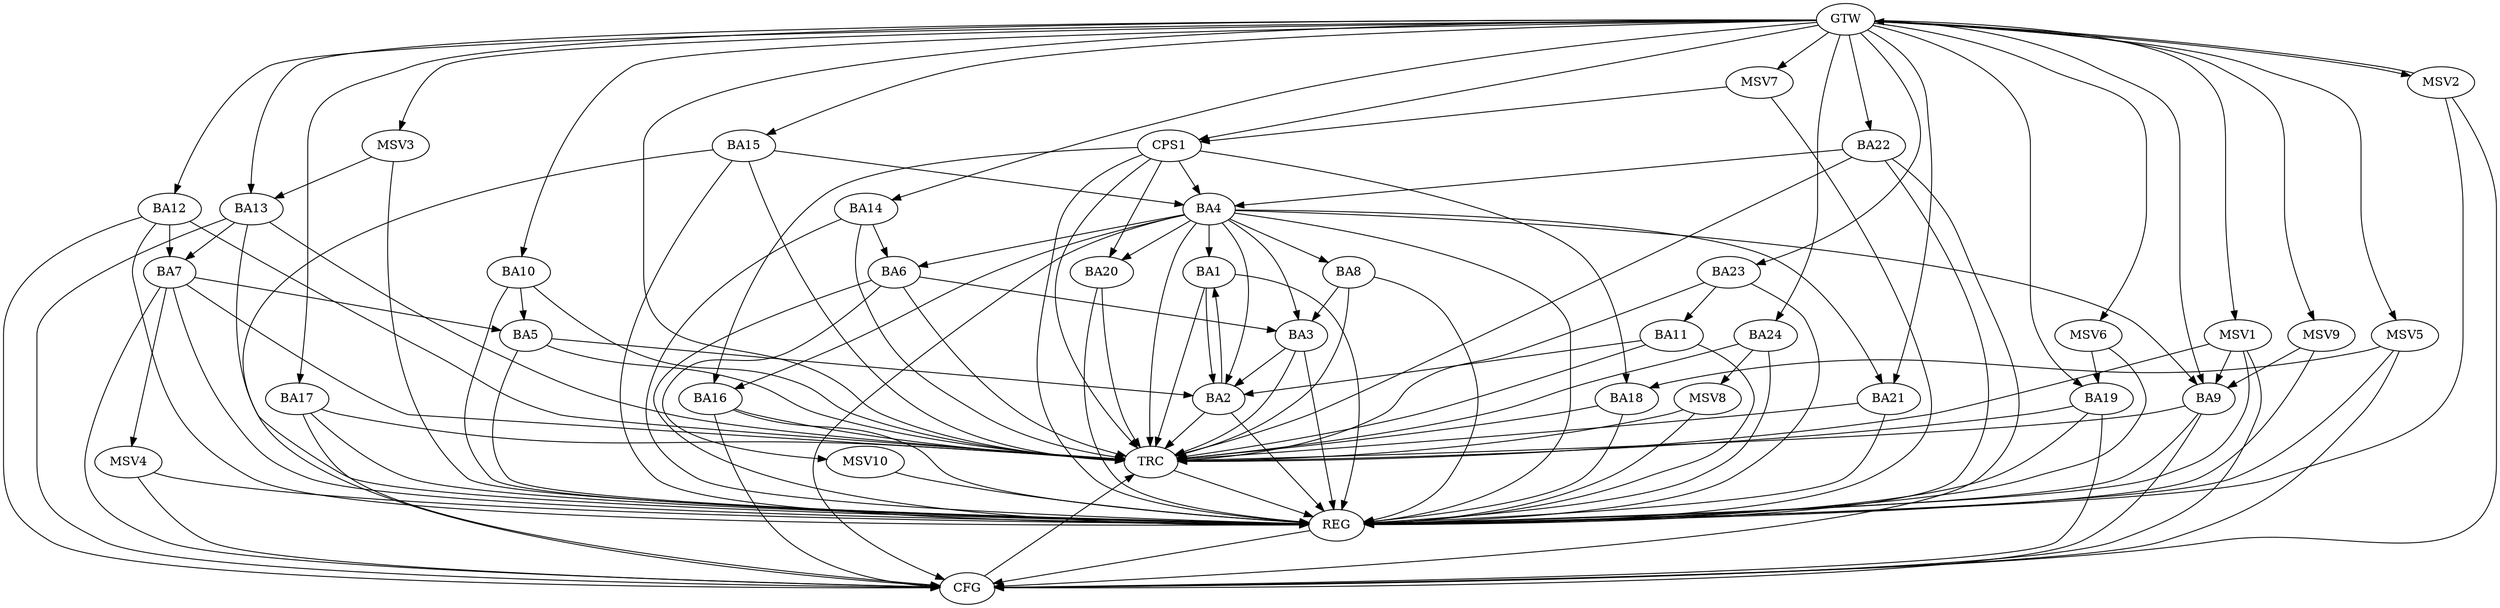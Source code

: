 strict digraph G {
  BA1 [ label="BA1" ];
  BA2 [ label="BA2" ];
  BA3 [ label="BA3" ];
  BA4 [ label="BA4" ];
  BA5 [ label="BA5" ];
  BA6 [ label="BA6" ];
  BA7 [ label="BA7" ];
  BA8 [ label="BA8" ];
  BA9 [ label="BA9" ];
  BA10 [ label="BA10" ];
  BA11 [ label="BA11" ];
  BA12 [ label="BA12" ];
  BA13 [ label="BA13" ];
  BA14 [ label="BA14" ];
  BA15 [ label="BA15" ];
  BA16 [ label="BA16" ];
  BA17 [ label="BA17" ];
  BA18 [ label="BA18" ];
  BA19 [ label="BA19" ];
  BA20 [ label="BA20" ];
  BA21 [ label="BA21" ];
  BA22 [ label="BA22" ];
  BA23 [ label="BA23" ];
  BA24 [ label="BA24" ];
  CPS1 [ label="CPS1" ];
  GTW [ label="GTW" ];
  REG [ label="REG" ];
  CFG [ label="CFG" ];
  TRC [ label="TRC" ];
  MSV1 [ label="MSV1" ];
  MSV2 [ label="MSV2" ];
  MSV3 [ label="MSV3" ];
  MSV4 [ label="MSV4" ];
  MSV5 [ label="MSV5" ];
  MSV6 [ label="MSV6" ];
  MSV7 [ label="MSV7" ];
  MSV8 [ label="MSV8" ];
  MSV9 [ label="MSV9" ];
  MSV10 [ label="MSV10" ];
  BA1 -> BA2;
  BA2 -> BA1;
  BA3 -> BA2;
  BA4 -> BA2;
  BA5 -> BA2;
  BA6 -> BA3;
  BA7 -> BA5;
  BA8 -> BA3;
  BA10 -> BA5;
  BA11 -> BA2;
  BA12 -> BA7;
  BA13 -> BA7;
  BA14 -> BA6;
  BA15 -> BA4;
  BA22 -> BA4;
  BA23 -> BA11;
  CPS1 -> BA18;
  CPS1 -> BA20;
  CPS1 -> BA16;
  CPS1 -> BA4;
  GTW -> BA9;
  GTW -> BA10;
  GTW -> BA12;
  GTW -> BA13;
  GTW -> BA14;
  GTW -> BA15;
  GTW -> BA17;
  GTW -> BA19;
  GTW -> BA21;
  GTW -> BA22;
  GTW -> BA23;
  GTW -> BA24;
  GTW -> CPS1;
  BA1 -> REG;
  BA2 -> REG;
  BA3 -> REG;
  BA4 -> REG;
  BA5 -> REG;
  BA6 -> REG;
  BA7 -> REG;
  BA8 -> REG;
  BA9 -> REG;
  BA10 -> REG;
  BA11 -> REG;
  BA12 -> REG;
  BA13 -> REG;
  BA14 -> REG;
  BA15 -> REG;
  BA16 -> REG;
  BA17 -> REG;
  BA18 -> REG;
  BA19 -> REG;
  BA20 -> REG;
  BA21 -> REG;
  BA22 -> REG;
  BA23 -> REG;
  BA24 -> REG;
  CPS1 -> REG;
  BA13 -> CFG;
  BA9 -> CFG;
  BA19 -> CFG;
  BA16 -> CFG;
  BA12 -> CFG;
  BA7 -> CFG;
  BA22 -> CFG;
  BA15 -> CFG;
  BA17 -> CFG;
  BA4 -> CFG;
  REG -> CFG;
  BA1 -> TRC;
  BA2 -> TRC;
  BA3 -> TRC;
  BA4 -> TRC;
  BA5 -> TRC;
  BA6 -> TRC;
  BA7 -> TRC;
  BA8 -> TRC;
  BA9 -> TRC;
  BA10 -> TRC;
  BA11 -> TRC;
  BA12 -> TRC;
  BA13 -> TRC;
  BA14 -> TRC;
  BA15 -> TRC;
  BA16 -> TRC;
  BA17 -> TRC;
  BA18 -> TRC;
  BA19 -> TRC;
  BA20 -> TRC;
  BA21 -> TRC;
  BA22 -> TRC;
  BA23 -> TRC;
  BA24 -> TRC;
  CPS1 -> TRC;
  GTW -> TRC;
  CFG -> TRC;
  TRC -> REG;
  BA4 -> BA20;
  BA4 -> BA8;
  BA4 -> BA3;
  BA4 -> BA16;
  BA4 -> BA9;
  BA4 -> BA1;
  BA4 -> BA6;
  BA4 -> BA21;
  MSV1 -> BA9;
  GTW -> MSV1;
  MSV1 -> REG;
  MSV1 -> TRC;
  MSV1 -> CFG;
  MSV2 -> GTW;
  GTW -> MSV2;
  MSV2 -> REG;
  MSV2 -> CFG;
  MSV3 -> BA13;
  GTW -> MSV3;
  MSV3 -> REG;
  BA7 -> MSV4;
  MSV4 -> REG;
  MSV4 -> CFG;
  MSV5 -> BA18;
  GTW -> MSV5;
  MSV5 -> REG;
  MSV5 -> CFG;
  MSV6 -> BA19;
  GTW -> MSV6;
  MSV6 -> REG;
  MSV7 -> CPS1;
  GTW -> MSV7;
  MSV7 -> REG;
  BA24 -> MSV8;
  MSV8 -> REG;
  MSV8 -> TRC;
  MSV9 -> BA9;
  GTW -> MSV9;
  MSV9 -> REG;
  BA6 -> MSV10;
  MSV10 -> REG;
}
